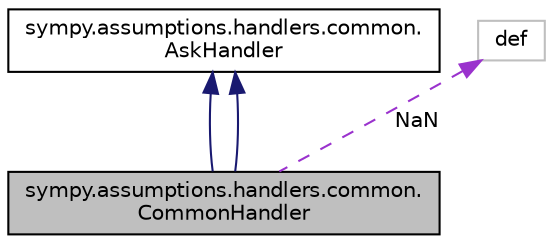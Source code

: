 digraph "sympy.assumptions.handlers.common.CommonHandler"
{
 // LATEX_PDF_SIZE
  edge [fontname="Helvetica",fontsize="10",labelfontname="Helvetica",labelfontsize="10"];
  node [fontname="Helvetica",fontsize="10",shape=record];
  Node1 [label="sympy.assumptions.handlers.common.\lCommonHandler",height=0.2,width=0.4,color="black", fillcolor="grey75", style="filled", fontcolor="black",tooltip=" "];
  Node2 -> Node1 [dir="back",color="midnightblue",fontsize="10",style="solid",fontname="Helvetica"];
  Node2 [label="sympy.assumptions.handlers.common.\lAskHandler",height=0.2,width=0.4,color="black", fillcolor="white", style="filled",URL="$classsympy_1_1assumptions_1_1handlers_1_1common_1_1AskHandler.html",tooltip=" "];
  Node2 -> Node1 [dir="back",color="midnightblue",fontsize="10",style="solid",fontname="Helvetica"];
  Node3 -> Node1 [dir="back",color="darkorchid3",fontsize="10",style="dashed",label=" NaN" ,fontname="Helvetica"];
  Node3 [label="def",height=0.2,width=0.4,color="grey75", fillcolor="white", style="filled",tooltip=" "];
}
